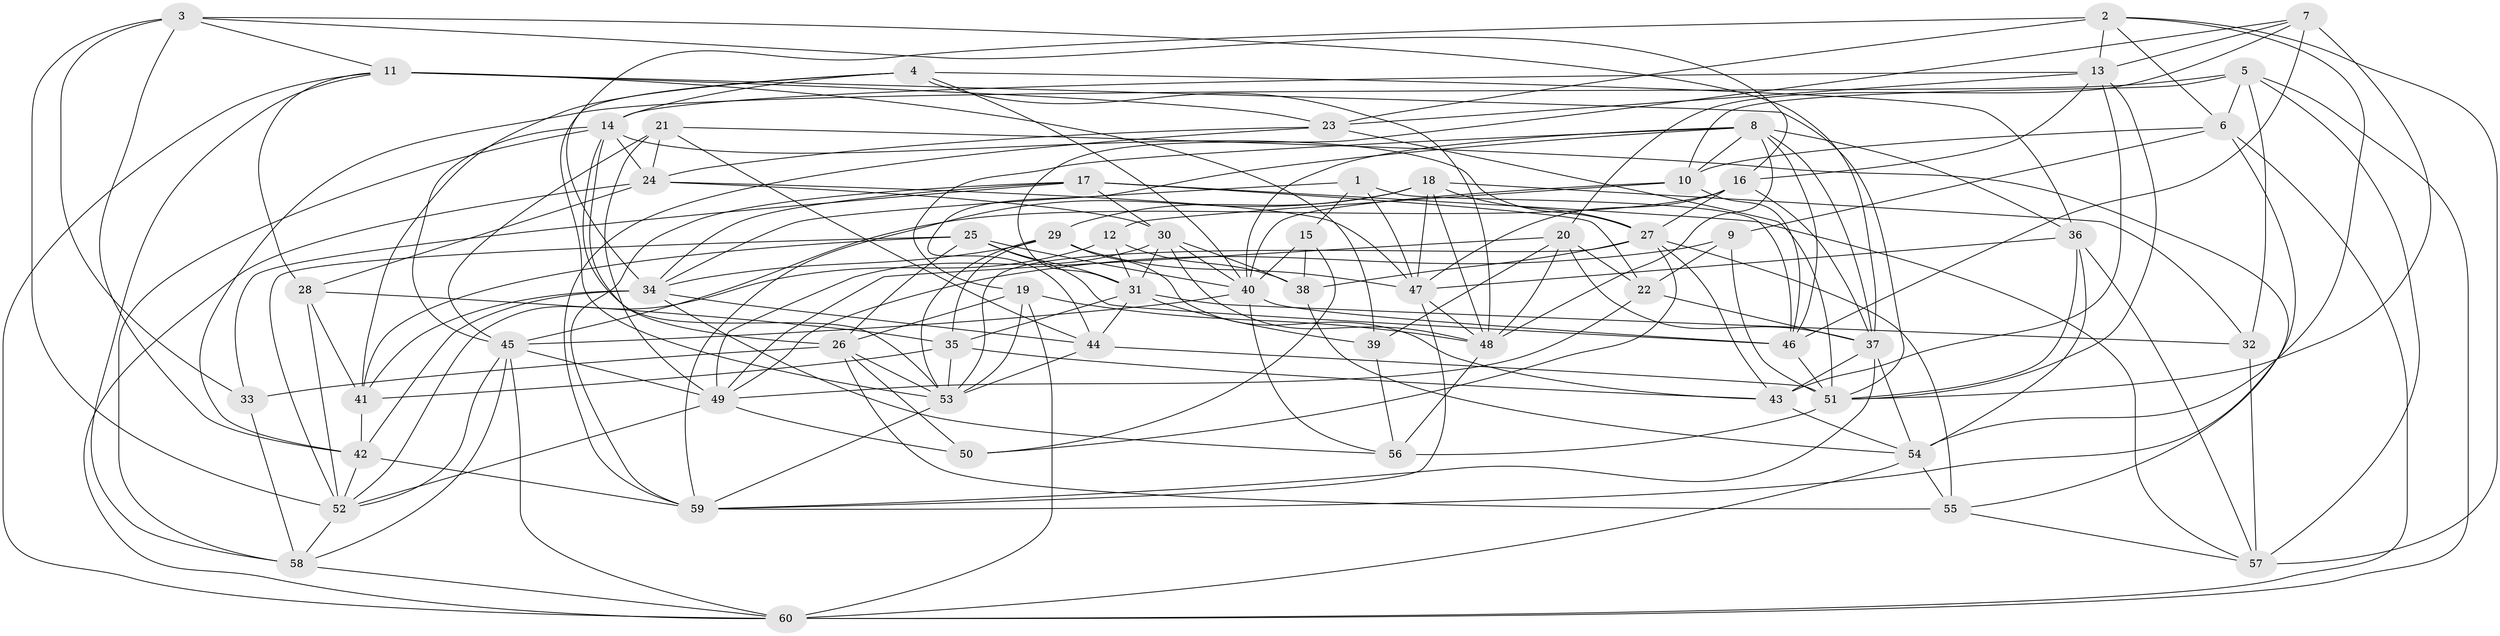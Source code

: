 // original degree distribution, {4: 1.0}
// Generated by graph-tools (version 1.1) at 2025/38/03/04/25 23:38:08]
// undirected, 60 vertices, 189 edges
graph export_dot {
  node [color=gray90,style=filled];
  1;
  2;
  3;
  4;
  5;
  6;
  7;
  8;
  9;
  10;
  11;
  12;
  13;
  14;
  15;
  16;
  17;
  18;
  19;
  20;
  21;
  22;
  23;
  24;
  25;
  26;
  27;
  28;
  29;
  30;
  31;
  32;
  33;
  34;
  35;
  36;
  37;
  38;
  39;
  40;
  41;
  42;
  43;
  44;
  45;
  46;
  47;
  48;
  49;
  50;
  51;
  52;
  53;
  54;
  55;
  56;
  57;
  58;
  59;
  60;
  1 -- 15 [weight=1.0];
  1 -- 34 [weight=1.0];
  1 -- 46 [weight=1.0];
  1 -- 47 [weight=1.0];
  2 -- 6 [weight=1.0];
  2 -- 13 [weight=1.0];
  2 -- 23 [weight=1.0];
  2 -- 34 [weight=1.0];
  2 -- 54 [weight=1.0];
  2 -- 57 [weight=1.0];
  3 -- 11 [weight=1.0];
  3 -- 16 [weight=1.0];
  3 -- 33 [weight=1.0];
  3 -- 37 [weight=1.0];
  3 -- 42 [weight=1.0];
  3 -- 52 [weight=1.0];
  4 -- 14 [weight=1.0];
  4 -- 36 [weight=1.0];
  4 -- 40 [weight=1.0];
  4 -- 41 [weight=1.0];
  4 -- 48 [weight=1.0];
  4 -- 53 [weight=1.0];
  5 -- 6 [weight=1.0];
  5 -- 10 [weight=1.0];
  5 -- 32 [weight=1.0];
  5 -- 42 [weight=1.0];
  5 -- 57 [weight=1.0];
  5 -- 60 [weight=1.0];
  6 -- 9 [weight=1.0];
  6 -- 10 [weight=1.0];
  6 -- 59 [weight=1.0];
  6 -- 60 [weight=1.0];
  7 -- 13 [weight=1.0];
  7 -- 20 [weight=1.0];
  7 -- 31 [weight=1.0];
  7 -- 46 [weight=2.0];
  7 -- 51 [weight=1.0];
  8 -- 10 [weight=1.0];
  8 -- 19 [weight=1.0];
  8 -- 36 [weight=1.0];
  8 -- 37 [weight=1.0];
  8 -- 40 [weight=1.0];
  8 -- 44 [weight=1.0];
  8 -- 46 [weight=1.0];
  8 -- 48 [weight=1.0];
  9 -- 22 [weight=1.0];
  9 -- 49 [weight=1.0];
  9 -- 51 [weight=1.0];
  10 -- 12 [weight=1.0];
  10 -- 40 [weight=1.0];
  10 -- 46 [weight=1.0];
  11 -- 23 [weight=1.0];
  11 -- 28 [weight=1.0];
  11 -- 39 [weight=1.0];
  11 -- 51 [weight=2.0];
  11 -- 58 [weight=1.0];
  11 -- 60 [weight=1.0];
  12 -- 31 [weight=1.0];
  12 -- 38 [weight=1.0];
  12 -- 52 [weight=1.0];
  13 -- 14 [weight=2.0];
  13 -- 16 [weight=1.0];
  13 -- 23 [weight=1.0];
  13 -- 43 [weight=1.0];
  13 -- 51 [weight=1.0];
  14 -- 24 [weight=1.0];
  14 -- 26 [weight=2.0];
  14 -- 27 [weight=1.0];
  14 -- 45 [weight=1.0];
  14 -- 53 [weight=1.0];
  14 -- 58 [weight=1.0];
  15 -- 38 [weight=2.0];
  15 -- 40 [weight=2.0];
  15 -- 50 [weight=1.0];
  16 -- 27 [weight=1.0];
  16 -- 37 [weight=1.0];
  16 -- 45 [weight=1.0];
  16 -- 47 [weight=1.0];
  17 -- 22 [weight=1.0];
  17 -- 30 [weight=1.0];
  17 -- 33 [weight=1.0];
  17 -- 34 [weight=1.0];
  17 -- 57 [weight=1.0];
  17 -- 59 [weight=1.0];
  18 -- 27 [weight=1.0];
  18 -- 29 [weight=1.0];
  18 -- 32 [weight=1.0];
  18 -- 47 [weight=1.0];
  18 -- 48 [weight=1.0];
  18 -- 59 [weight=1.0];
  19 -- 26 [weight=1.0];
  19 -- 48 [weight=1.0];
  19 -- 53 [weight=2.0];
  19 -- 60 [weight=1.0];
  20 -- 22 [weight=1.0];
  20 -- 37 [weight=1.0];
  20 -- 39 [weight=1.0];
  20 -- 48 [weight=1.0];
  20 -- 49 [weight=1.0];
  21 -- 24 [weight=1.0];
  21 -- 44 [weight=1.0];
  21 -- 45 [weight=1.0];
  21 -- 49 [weight=2.0];
  21 -- 55 [weight=1.0];
  22 -- 37 [weight=1.0];
  22 -- 49 [weight=2.0];
  23 -- 24 [weight=1.0];
  23 -- 51 [weight=1.0];
  23 -- 59 [weight=1.0];
  24 -- 28 [weight=2.0];
  24 -- 30 [weight=1.0];
  24 -- 47 [weight=1.0];
  24 -- 60 [weight=1.0];
  25 -- 26 [weight=1.0];
  25 -- 31 [weight=1.0];
  25 -- 40 [weight=1.0];
  25 -- 41 [weight=1.0];
  25 -- 46 [weight=1.0];
  25 -- 52 [weight=1.0];
  26 -- 33 [weight=1.0];
  26 -- 50 [weight=1.0];
  26 -- 53 [weight=1.0];
  26 -- 55 [weight=1.0];
  27 -- 38 [weight=1.0];
  27 -- 43 [weight=1.0];
  27 -- 50 [weight=1.0];
  27 -- 53 [weight=1.0];
  27 -- 55 [weight=1.0];
  28 -- 35 [weight=1.0];
  28 -- 41 [weight=1.0];
  28 -- 52 [weight=1.0];
  29 -- 34 [weight=1.0];
  29 -- 35 [weight=1.0];
  29 -- 43 [weight=1.0];
  29 -- 47 [weight=1.0];
  29 -- 53 [weight=1.0];
  30 -- 31 [weight=1.0];
  30 -- 38 [weight=1.0];
  30 -- 40 [weight=1.0];
  30 -- 48 [weight=2.0];
  30 -- 49 [weight=1.0];
  31 -- 32 [weight=1.0];
  31 -- 35 [weight=1.0];
  31 -- 39 [weight=1.0];
  31 -- 44 [weight=1.0];
  32 -- 57 [weight=1.0];
  33 -- 58 [weight=1.0];
  34 -- 41 [weight=1.0];
  34 -- 42 [weight=1.0];
  34 -- 44 [weight=1.0];
  34 -- 56 [weight=1.0];
  35 -- 41 [weight=1.0];
  35 -- 43 [weight=1.0];
  35 -- 53 [weight=1.0];
  36 -- 47 [weight=1.0];
  36 -- 51 [weight=1.0];
  36 -- 54 [weight=1.0];
  36 -- 57 [weight=1.0];
  37 -- 43 [weight=3.0];
  37 -- 54 [weight=1.0];
  37 -- 59 [weight=1.0];
  38 -- 54 [weight=1.0];
  39 -- 56 [weight=1.0];
  40 -- 45 [weight=1.0];
  40 -- 46 [weight=1.0];
  40 -- 56 [weight=1.0];
  41 -- 42 [weight=1.0];
  42 -- 52 [weight=1.0];
  42 -- 59 [weight=1.0];
  43 -- 54 [weight=1.0];
  44 -- 51 [weight=1.0];
  44 -- 53 [weight=1.0];
  45 -- 49 [weight=1.0];
  45 -- 52 [weight=1.0];
  45 -- 58 [weight=1.0];
  45 -- 60 [weight=1.0];
  46 -- 51 [weight=1.0];
  47 -- 48 [weight=1.0];
  47 -- 59 [weight=1.0];
  48 -- 56 [weight=2.0];
  49 -- 50 [weight=1.0];
  49 -- 52 [weight=1.0];
  51 -- 56 [weight=1.0];
  52 -- 58 [weight=1.0];
  53 -- 59 [weight=1.0];
  54 -- 55 [weight=2.0];
  54 -- 60 [weight=1.0];
  55 -- 57 [weight=1.0];
  58 -- 60 [weight=1.0];
}
